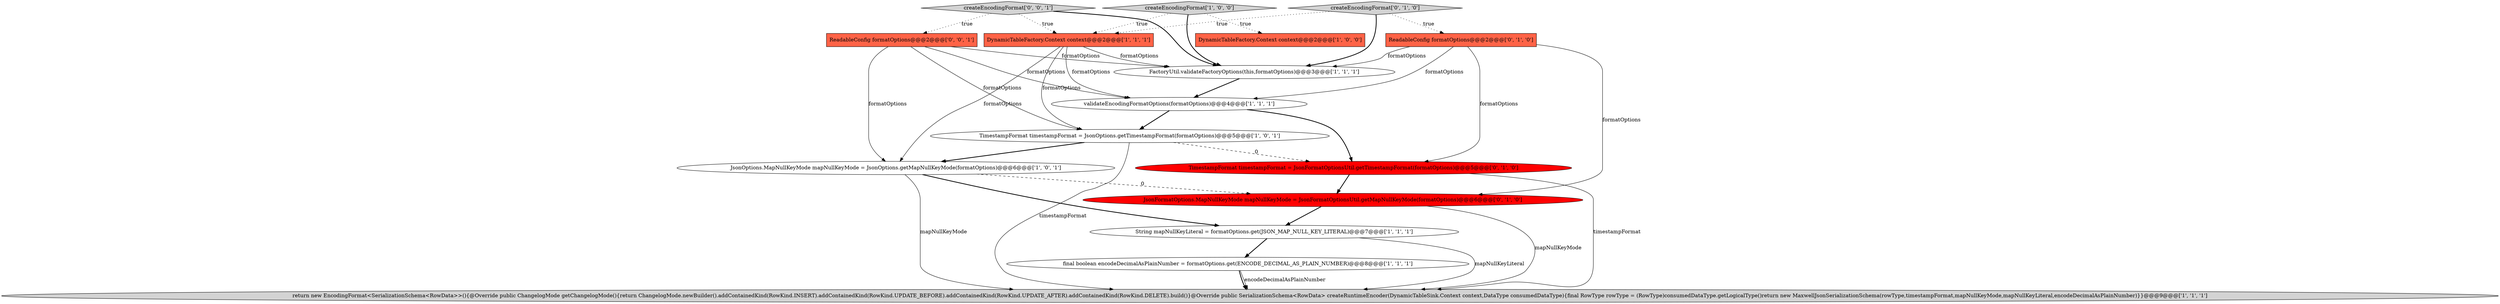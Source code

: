 digraph {
6 [style = filled, label = "JsonOptions.MapNullKeyMode mapNullKeyMode = JsonOptions.getMapNullKeyMode(formatOptions)@@@6@@@['1', '0', '1']", fillcolor = white, shape = ellipse image = "AAA0AAABBB1BBB"];
0 [style = filled, label = "String mapNullKeyLiteral = formatOptions.get(JSON_MAP_NULL_KEY_LITERAL)@@@7@@@['1', '1', '1']", fillcolor = white, shape = ellipse image = "AAA0AAABBB1BBB"];
1 [style = filled, label = "FactoryUtil.validateFactoryOptions(this,formatOptions)@@@3@@@['1', '1', '1']", fillcolor = white, shape = ellipse image = "AAA0AAABBB1BBB"];
5 [style = filled, label = "createEncodingFormat['1', '0', '0']", fillcolor = lightgray, shape = diamond image = "AAA0AAABBB1BBB"];
13 [style = filled, label = "TimestampFormat timestampFormat = JsonFormatOptionsUtil.getTimestampFormat(formatOptions)@@@5@@@['0', '1', '0']", fillcolor = red, shape = ellipse image = "AAA1AAABBB2BBB"];
8 [style = filled, label = "validateEncodingFormatOptions(formatOptions)@@@4@@@['1', '1', '1']", fillcolor = white, shape = ellipse image = "AAA0AAABBB1BBB"];
15 [style = filled, label = "ReadableConfig formatOptions@@@2@@@['0', '0', '1']", fillcolor = tomato, shape = box image = "AAA0AAABBB3BBB"];
4 [style = filled, label = "TimestampFormat timestampFormat = JsonOptions.getTimestampFormat(formatOptions)@@@5@@@['1', '0', '1']", fillcolor = white, shape = ellipse image = "AAA0AAABBB1BBB"];
14 [style = filled, label = "createEncodingFormat['0', '0', '1']", fillcolor = lightgray, shape = diamond image = "AAA0AAABBB3BBB"];
7 [style = filled, label = "DynamicTableFactory.Context context@@@2@@@['1', '1', '1']", fillcolor = tomato, shape = box image = "AAA0AAABBB1BBB"];
9 [style = filled, label = "return new EncodingFormat<SerializationSchema<RowData>>(){@Override public ChangelogMode getChangelogMode(){return ChangelogMode.newBuilder().addContainedKind(RowKind.INSERT).addContainedKind(RowKind.UPDATE_BEFORE).addContainedKind(RowKind.UPDATE_AFTER).addContainedKind(RowKind.DELETE).build()}@Override public SerializationSchema<RowData> createRuntimeEncoder(DynamicTableSink.Context context,DataType consumedDataType){final RowType rowType = (RowType)consumedDataType.getLogicalType()return new MaxwellJsonSerializationSchema(rowType,timestampFormat,mapNullKeyMode,mapNullKeyLiteral,encodeDecimalAsPlainNumber)}}@@@9@@@['1', '1', '1']", fillcolor = lightgray, shape = ellipse image = "AAA0AAABBB1BBB"];
10 [style = filled, label = "createEncodingFormat['0', '1', '0']", fillcolor = lightgray, shape = diamond image = "AAA0AAABBB2BBB"];
2 [style = filled, label = "final boolean encodeDecimalAsPlainNumber = formatOptions.get(ENCODE_DECIMAL_AS_PLAIN_NUMBER)@@@8@@@['1', '1', '1']", fillcolor = white, shape = ellipse image = "AAA0AAABBB1BBB"];
11 [style = filled, label = "ReadableConfig formatOptions@@@2@@@['0', '1', '0']", fillcolor = tomato, shape = box image = "AAA0AAABBB2BBB"];
12 [style = filled, label = "JsonFormatOptions.MapNullKeyMode mapNullKeyMode = JsonFormatOptionsUtil.getMapNullKeyMode(formatOptions)@@@6@@@['0', '1', '0']", fillcolor = red, shape = ellipse image = "AAA1AAABBB2BBB"];
3 [style = filled, label = "DynamicTableFactory.Context context@@@2@@@['1', '0', '0']", fillcolor = tomato, shape = box image = "AAA0AAABBB1BBB"];
11->13 [style = solid, label="formatOptions"];
12->9 [style = solid, label="mapNullKeyMode"];
1->8 [style = bold, label=""];
4->6 [style = bold, label=""];
2->9 [style = solid, label="encodeDecimalAsPlainNumber"];
15->1 [style = solid, label="formatOptions"];
0->2 [style = bold, label=""];
11->8 [style = solid, label="formatOptions"];
13->9 [style = solid, label="timestampFormat"];
11->12 [style = solid, label="formatOptions"];
11->1 [style = solid, label="formatOptions"];
6->0 [style = bold, label=""];
2->9 [style = bold, label=""];
5->3 [style = dotted, label="true"];
12->0 [style = bold, label=""];
14->1 [style = bold, label=""];
7->4 [style = solid, label="formatOptions"];
7->8 [style = solid, label="formatOptions"];
6->12 [style = dashed, label="0"];
5->1 [style = bold, label=""];
14->15 [style = dotted, label="true"];
13->12 [style = bold, label=""];
7->1 [style = solid, label="formatOptions"];
6->9 [style = solid, label="mapNullKeyMode"];
10->11 [style = dotted, label="true"];
5->7 [style = dotted, label="true"];
14->7 [style = dotted, label="true"];
15->4 [style = solid, label="formatOptions"];
8->4 [style = bold, label=""];
15->8 [style = solid, label="formatOptions"];
4->13 [style = dashed, label="0"];
4->9 [style = solid, label="timestampFormat"];
10->1 [style = bold, label=""];
7->6 [style = solid, label="formatOptions"];
0->9 [style = solid, label="mapNullKeyLiteral"];
15->6 [style = solid, label="formatOptions"];
10->7 [style = dotted, label="true"];
8->13 [style = bold, label=""];
}
